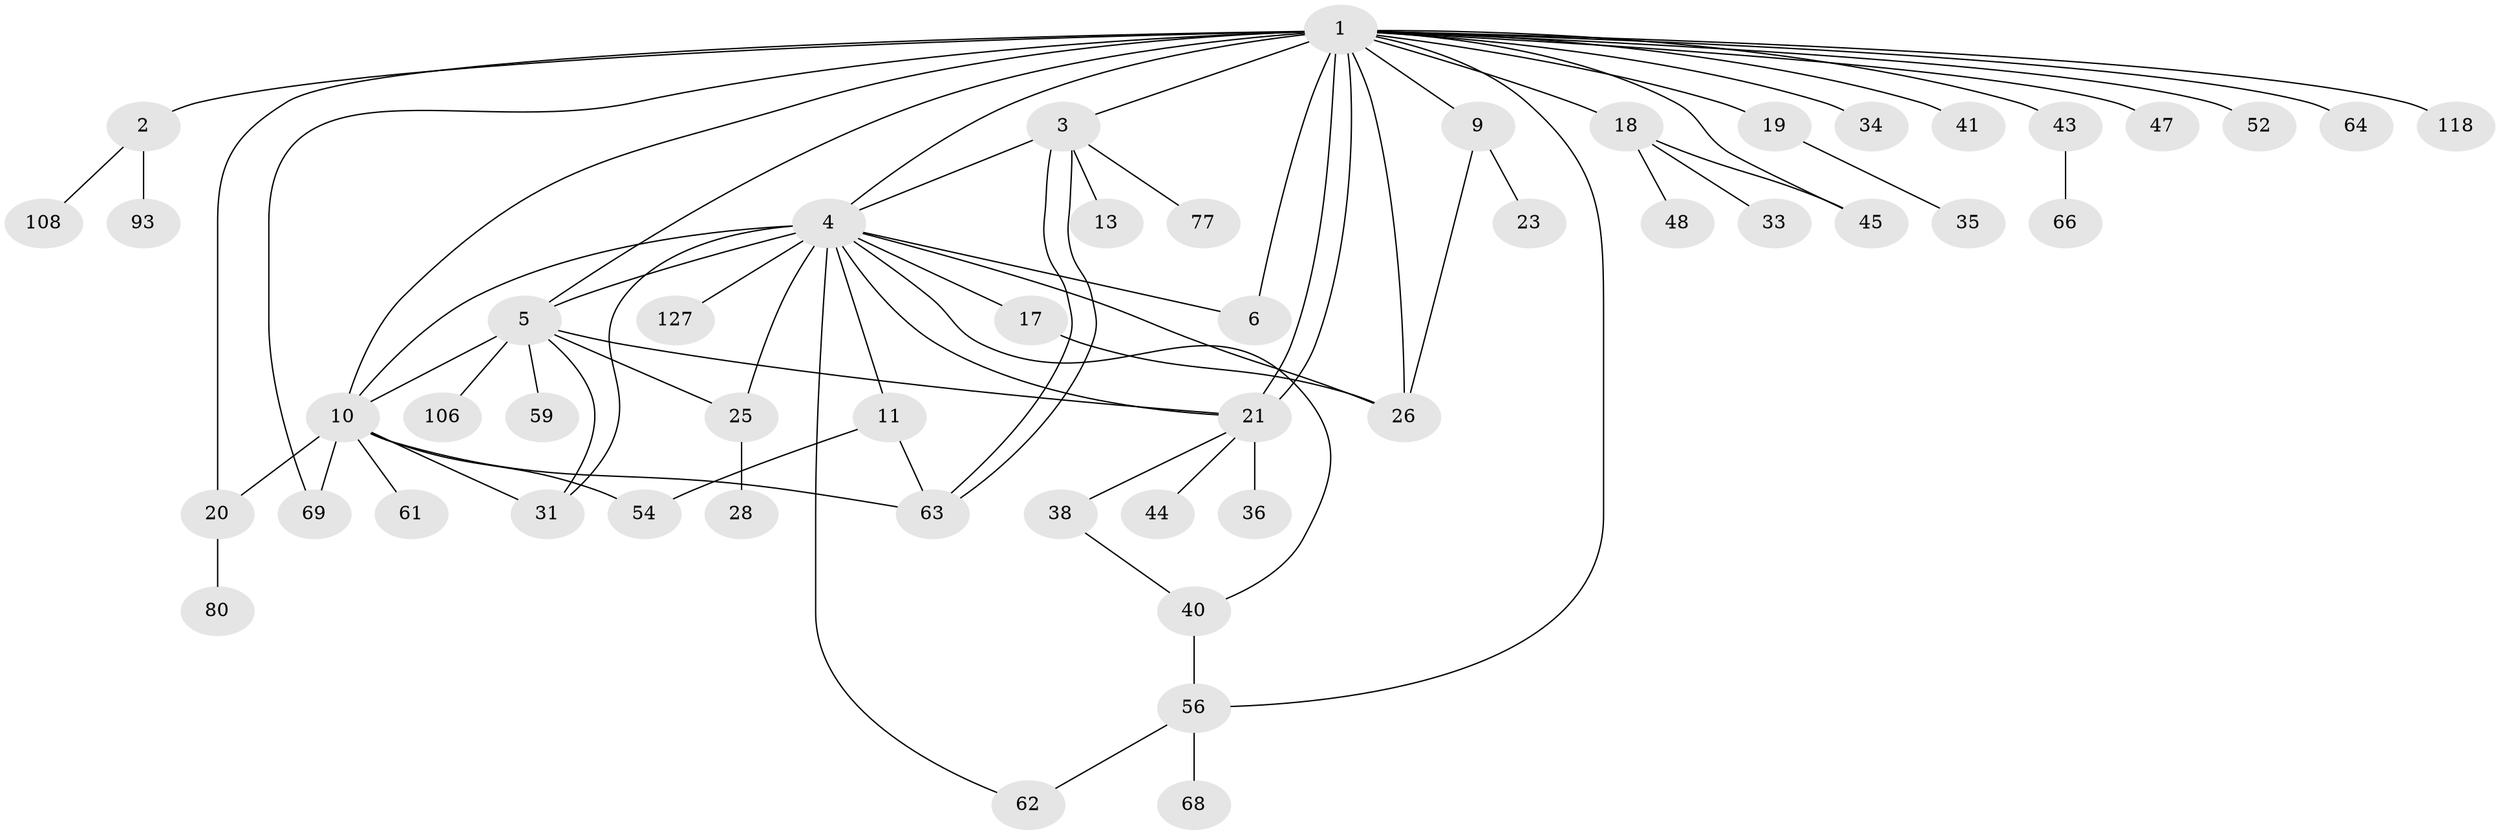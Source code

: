 // original degree distribution, {22: 0.007874015748031496, 4: 0.047244094488188976, 6: 0.03937007874015748, 9: 0.007874015748031496, 12: 0.015748031496062992, 1: 0.5511811023622047, 3: 0.08661417322834646, 7: 0.031496062992125984, 5: 0.023622047244094488, 2: 0.1732283464566929, 15: 0.007874015748031496, 8: 0.007874015748031496}
// Generated by graph-tools (version 1.1) at 2025/18/03/04/25 18:18:14]
// undirected, 50 vertices, 73 edges
graph export_dot {
graph [start="1"]
  node [color=gray90,style=filled];
  1 [super="+15"];
  2;
  3;
  4 [super="+8+51+84+90+91+76+46"];
  5 [super="+14+32+16+7"];
  6 [super="+60"];
  9;
  10 [super="+12"];
  11 [super="+112+126"];
  13;
  17;
  18 [super="+104+107"];
  19;
  20 [super="+24"];
  21 [super="+85+86+79+30+55+71+67+65"];
  23 [super="+99+39"];
  25 [super="+37+81+97"];
  26 [super="+114+105+49+75"];
  28;
  31 [super="+119"];
  33;
  34;
  35;
  36;
  38;
  40;
  41;
  43 [super="+94"];
  44;
  45;
  47;
  48;
  52;
  54;
  56 [super="+57+121+101"];
  59;
  61;
  62 [super="+70"];
  63 [super="+120"];
  64;
  66;
  68;
  69;
  77 [super="+100"];
  80;
  93;
  106;
  108;
  118;
  127;
  1 -- 2 [weight=2];
  1 -- 3;
  1 -- 4;
  1 -- 5 [weight=3];
  1 -- 6 [weight=2];
  1 -- 9;
  1 -- 18;
  1 -- 19;
  1 -- 20;
  1 -- 21 [weight=3];
  1 -- 21;
  1 -- 26;
  1 -- 34;
  1 -- 41;
  1 -- 47;
  1 -- 64;
  1 -- 69;
  1 -- 118;
  1 -- 10;
  1 -- 43;
  1 -- 45;
  1 -- 52;
  1 -- 56;
  2 -- 93;
  2 -- 108;
  3 -- 13;
  3 -- 63;
  3 -- 63;
  3 -- 77;
  3 -- 4;
  4 -- 25;
  4 -- 17;
  4 -- 11;
  4 -- 5 [weight=3];
  4 -- 10;
  4 -- 21;
  4 -- 26;
  4 -- 127;
  4 -- 31;
  4 -- 40;
  4 -- 62;
  4 -- 6;
  5 -- 10;
  5 -- 21;
  5 -- 31;
  5 -- 106;
  5 -- 25;
  5 -- 59;
  9 -- 23;
  9 -- 26;
  10 -- 20;
  10 -- 61;
  10 -- 63;
  10 -- 69;
  10 -- 31;
  10 -- 54;
  11 -- 54;
  11 -- 63;
  17 -- 26;
  18 -- 33;
  18 -- 45;
  18 -- 48;
  19 -- 35;
  20 -- 80;
  21 -- 36;
  21 -- 44;
  21 -- 38;
  25 -- 28;
  38 -- 40;
  40 -- 56;
  43 -- 66;
  56 -- 62;
  56 -- 68;
}
